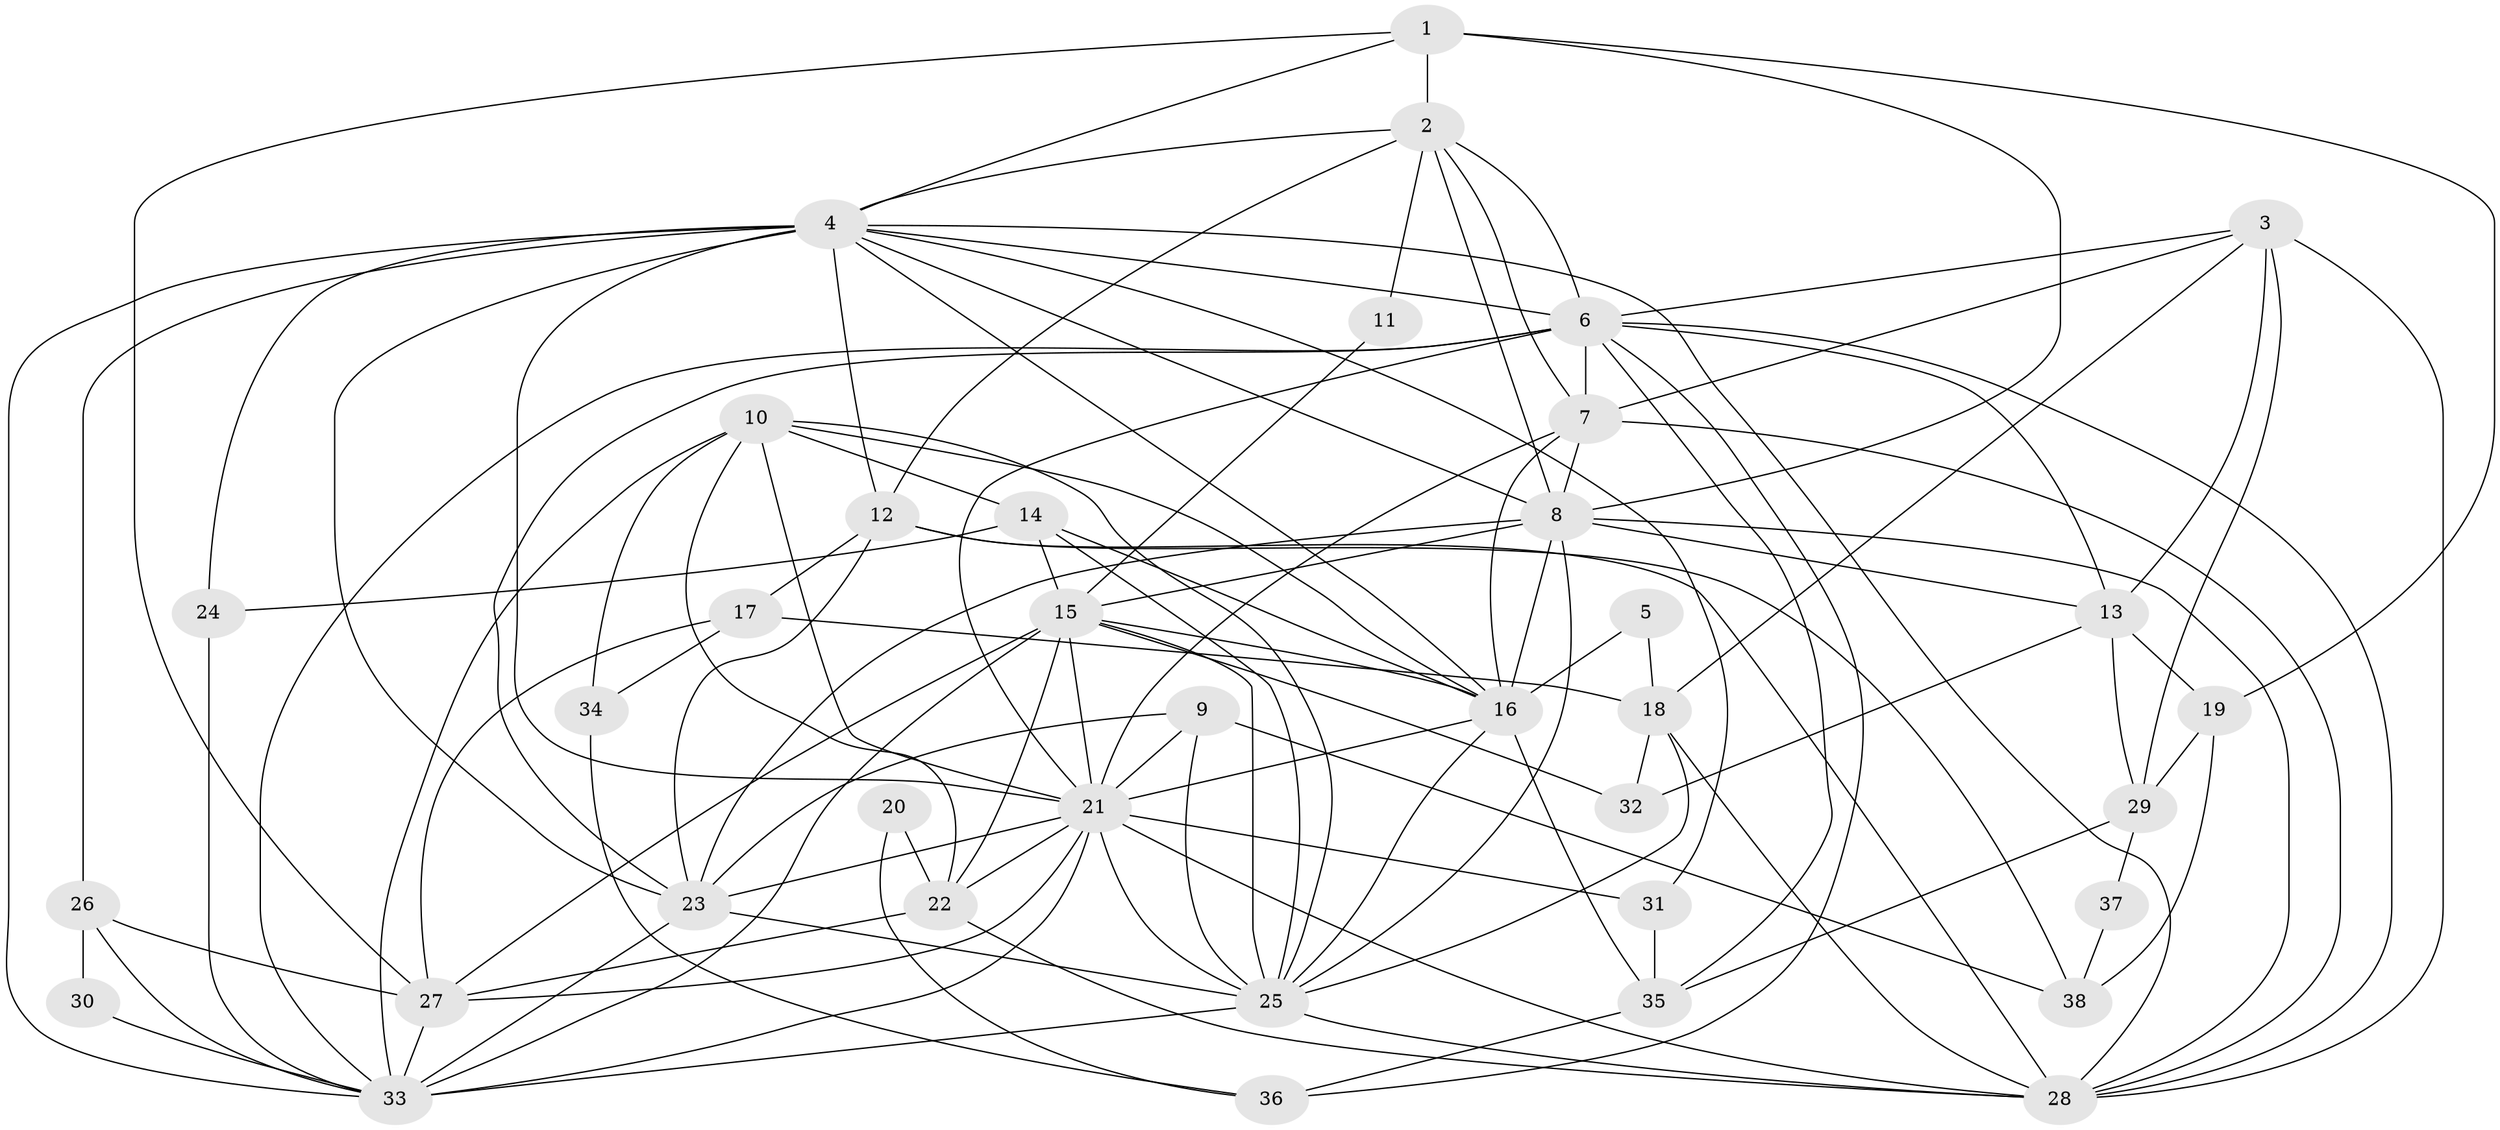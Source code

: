// original degree distribution, {6: 0.06382978723404255, 3: 0.2872340425531915, 2: 0.1276595744680851, 5: 0.23404255319148937, 4: 0.24468085106382978, 7: 0.010638297872340425, 8: 0.010638297872340425, 9: 0.02127659574468085}
// Generated by graph-tools (version 1.1) at 2025/51/03/04/25 22:51:07]
// undirected, 38 vertices, 116 edges
graph export_dot {
  node [color=gray90,style=filled];
  1;
  2;
  3;
  4;
  5;
  6;
  7;
  8;
  9;
  10;
  11;
  12;
  13;
  14;
  15;
  16;
  17;
  18;
  19;
  20;
  21;
  22;
  23;
  24;
  25;
  26;
  27;
  28;
  29;
  30;
  31;
  32;
  33;
  34;
  35;
  36;
  37;
  38;
  1 -- 2 [weight=2.0];
  1 -- 4 [weight=1.0];
  1 -- 8 [weight=1.0];
  1 -- 19 [weight=1.0];
  1 -- 27 [weight=1.0];
  2 -- 4 [weight=1.0];
  2 -- 6 [weight=1.0];
  2 -- 7 [weight=1.0];
  2 -- 8 [weight=1.0];
  2 -- 11 [weight=1.0];
  2 -- 12 [weight=1.0];
  3 -- 6 [weight=1.0];
  3 -- 7 [weight=1.0];
  3 -- 13 [weight=1.0];
  3 -- 18 [weight=1.0];
  3 -- 28 [weight=2.0];
  3 -- 29 [weight=1.0];
  4 -- 6 [weight=1.0];
  4 -- 8 [weight=1.0];
  4 -- 12 [weight=2.0];
  4 -- 16 [weight=1.0];
  4 -- 21 [weight=1.0];
  4 -- 23 [weight=1.0];
  4 -- 24 [weight=1.0];
  4 -- 26 [weight=1.0];
  4 -- 28 [weight=1.0];
  4 -- 31 [weight=1.0];
  4 -- 33 [weight=1.0];
  5 -- 16 [weight=2.0];
  5 -- 18 [weight=2.0];
  6 -- 7 [weight=1.0];
  6 -- 13 [weight=1.0];
  6 -- 21 [weight=3.0];
  6 -- 23 [weight=1.0];
  6 -- 28 [weight=1.0];
  6 -- 33 [weight=1.0];
  6 -- 35 [weight=1.0];
  6 -- 36 [weight=1.0];
  7 -- 8 [weight=1.0];
  7 -- 16 [weight=1.0];
  7 -- 21 [weight=2.0];
  7 -- 28 [weight=1.0];
  8 -- 13 [weight=2.0];
  8 -- 15 [weight=2.0];
  8 -- 16 [weight=1.0];
  8 -- 23 [weight=1.0];
  8 -- 25 [weight=1.0];
  8 -- 28 [weight=1.0];
  9 -- 21 [weight=1.0];
  9 -- 23 [weight=2.0];
  9 -- 25 [weight=1.0];
  9 -- 38 [weight=1.0];
  10 -- 14 [weight=1.0];
  10 -- 16 [weight=1.0];
  10 -- 21 [weight=1.0];
  10 -- 22 [weight=1.0];
  10 -- 25 [weight=1.0];
  10 -- 33 [weight=1.0];
  10 -- 34 [weight=1.0];
  11 -- 15 [weight=1.0];
  12 -- 17 [weight=1.0];
  12 -- 23 [weight=1.0];
  12 -- 28 [weight=1.0];
  12 -- 38 [weight=1.0];
  13 -- 19 [weight=1.0];
  13 -- 29 [weight=1.0];
  13 -- 32 [weight=1.0];
  14 -- 15 [weight=1.0];
  14 -- 16 [weight=1.0];
  14 -- 24 [weight=1.0];
  14 -- 25 [weight=1.0];
  15 -- 16 [weight=1.0];
  15 -- 21 [weight=1.0];
  15 -- 22 [weight=1.0];
  15 -- 25 [weight=1.0];
  15 -- 27 [weight=1.0];
  15 -- 32 [weight=1.0];
  15 -- 33 [weight=1.0];
  16 -- 21 [weight=1.0];
  16 -- 25 [weight=2.0];
  16 -- 35 [weight=1.0];
  17 -- 18 [weight=1.0];
  17 -- 27 [weight=1.0];
  17 -- 34 [weight=1.0];
  18 -- 25 [weight=1.0];
  18 -- 28 [weight=1.0];
  18 -- 32 [weight=1.0];
  19 -- 29 [weight=1.0];
  19 -- 38 [weight=1.0];
  20 -- 22 [weight=1.0];
  20 -- 36 [weight=1.0];
  21 -- 22 [weight=1.0];
  21 -- 23 [weight=1.0];
  21 -- 25 [weight=1.0];
  21 -- 27 [weight=1.0];
  21 -- 28 [weight=2.0];
  21 -- 31 [weight=1.0];
  21 -- 33 [weight=1.0];
  22 -- 27 [weight=1.0];
  22 -- 28 [weight=1.0];
  23 -- 25 [weight=1.0];
  23 -- 33 [weight=1.0];
  24 -- 33 [weight=1.0];
  25 -- 28 [weight=1.0];
  25 -- 33 [weight=2.0];
  26 -- 27 [weight=1.0];
  26 -- 30 [weight=1.0];
  26 -- 33 [weight=1.0];
  27 -- 33 [weight=1.0];
  29 -- 35 [weight=1.0];
  29 -- 37 [weight=1.0];
  30 -- 33 [weight=1.0];
  31 -- 35 [weight=1.0];
  34 -- 36 [weight=1.0];
  35 -- 36 [weight=1.0];
  37 -- 38 [weight=1.0];
}
